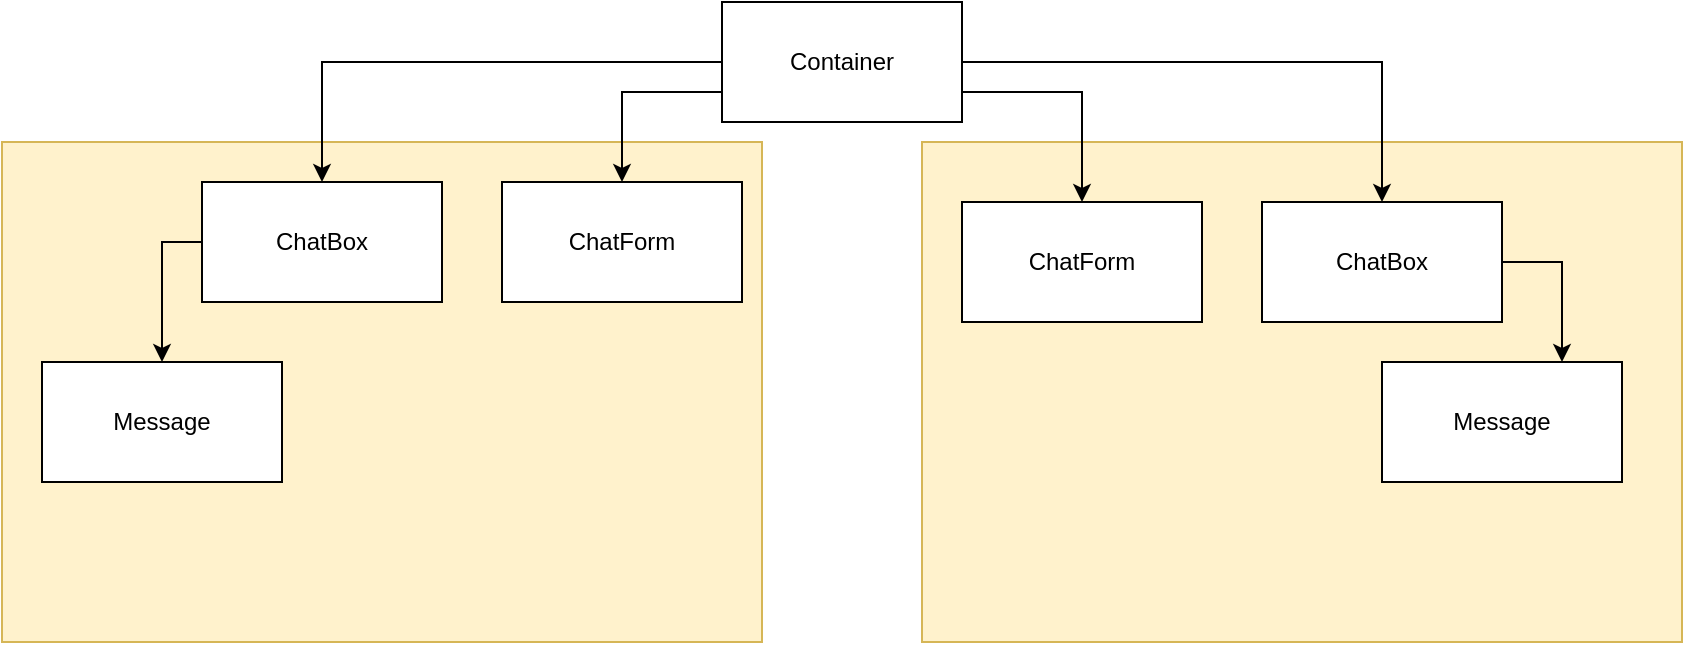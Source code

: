 <mxfile version="20.0.4" type="device"><diagram id="AGiLF8CTOKwcNi73Cc8x" name="Page-1"><mxGraphModel dx="1888" dy="579" grid="1" gridSize="10" guides="1" tooltips="1" connect="1" arrows="1" fold="1" page="1" pageScale="1" pageWidth="850" pageHeight="1100" math="0" shadow="0"><root><mxCell id="0"/><mxCell id="1" parent="0"/><mxCell id="I6QTTRe3M-OK4wya8Wjh-18" value="" style="rounded=0;whiteSpace=wrap;html=1;fillColor=#fff2cc;strokeColor=#d6b656;" vertex="1" parent="1"><mxGeometry x="340" y="280" width="380" height="250" as="geometry"/></mxCell><mxCell id="I6QTTRe3M-OK4wya8Wjh-17" value="" style="rounded=0;whiteSpace=wrap;html=1;fillColor=#fff2cc;strokeColor=#d6b656;" vertex="1" parent="1"><mxGeometry x="-120" y="280" width="380" height="250" as="geometry"/></mxCell><mxCell id="I6QTTRe3M-OK4wya8Wjh-7" style="edgeStyle=orthogonalEdgeStyle;rounded=0;orthogonalLoop=1;jettySize=auto;html=1;exitX=1;exitY=0.5;exitDx=0;exitDy=0;entryX=0.5;entryY=0;entryDx=0;entryDy=0;" edge="1" parent="1" source="I6QTTRe3M-OK4wya8Wjh-1" target="I6QTTRe3M-OK4wya8Wjh-4"><mxGeometry relative="1" as="geometry"><mxPoint x="340" y="250" as="sourcePoint"/></mxGeometry></mxCell><mxCell id="I6QTTRe3M-OK4wya8Wjh-8" style="edgeStyle=orthogonalEdgeStyle;rounded=0;orthogonalLoop=1;jettySize=auto;html=1;exitX=1;exitY=0.75;exitDx=0;exitDy=0;" edge="1" parent="1" source="I6QTTRe3M-OK4wya8Wjh-1" target="I6QTTRe3M-OK4wya8Wjh-3"><mxGeometry relative="1" as="geometry"><mxPoint x="340" y="265" as="sourcePoint"/></mxGeometry></mxCell><mxCell id="I6QTTRe3M-OK4wya8Wjh-14" style="edgeStyle=orthogonalEdgeStyle;rounded=0;orthogonalLoop=1;jettySize=auto;html=1;exitX=0;exitY=0.75;exitDx=0;exitDy=0;entryX=0.5;entryY=0;entryDx=0;entryDy=0;" edge="1" parent="1" source="I6QTTRe3M-OK4wya8Wjh-1" target="I6QTTRe3M-OK4wya8Wjh-10"><mxGeometry relative="1" as="geometry"><mxPoint x="280" y="255" as="sourcePoint"/></mxGeometry></mxCell><mxCell id="I6QTTRe3M-OK4wya8Wjh-15" style="edgeStyle=orthogonalEdgeStyle;rounded=0;orthogonalLoop=1;jettySize=auto;html=1;exitX=0;exitY=0.5;exitDx=0;exitDy=0;entryX=0.5;entryY=0;entryDx=0;entryDy=0;" edge="1" parent="1" source="I6QTTRe3M-OK4wya8Wjh-1" target="I6QTTRe3M-OK4wya8Wjh-12"><mxGeometry relative="1" as="geometry"><mxPoint x="280" y="240" as="sourcePoint"/></mxGeometry></mxCell><mxCell id="I6QTTRe3M-OK4wya8Wjh-1" value="Container" style="rounded=0;whiteSpace=wrap;html=1;" vertex="1" parent="1"><mxGeometry x="240" y="210" width="120" height="60" as="geometry"/></mxCell><mxCell id="I6QTTRe3M-OK4wya8Wjh-2" value="Message" style="rounded=0;whiteSpace=wrap;html=1;" vertex="1" parent="1"><mxGeometry x="570" y="390" width="120" height="60" as="geometry"/></mxCell><mxCell id="I6QTTRe3M-OK4wya8Wjh-3" value="ChatForm" style="rounded=0;whiteSpace=wrap;html=1;" vertex="1" parent="1"><mxGeometry x="360" y="310" width="120" height="60" as="geometry"/></mxCell><mxCell id="I6QTTRe3M-OK4wya8Wjh-5" style="edgeStyle=orthogonalEdgeStyle;rounded=0;orthogonalLoop=1;jettySize=auto;html=1;exitX=1;exitY=0.5;exitDx=0;exitDy=0;entryX=0.75;entryY=0;entryDx=0;entryDy=0;" edge="1" parent="1" source="I6QTTRe3M-OK4wya8Wjh-4" target="I6QTTRe3M-OK4wya8Wjh-2"><mxGeometry relative="1" as="geometry"/></mxCell><mxCell id="I6QTTRe3M-OK4wya8Wjh-4" value="ChatBox" style="rounded=0;whiteSpace=wrap;html=1;" vertex="1" parent="1"><mxGeometry x="510" y="310" width="120" height="60" as="geometry"/></mxCell><mxCell id="I6QTTRe3M-OK4wya8Wjh-9" value="Message" style="rounded=0;whiteSpace=wrap;html=1;" vertex="1" parent="1"><mxGeometry x="-100" y="390" width="120" height="60" as="geometry"/></mxCell><mxCell id="I6QTTRe3M-OK4wya8Wjh-10" value="ChatForm" style="rounded=0;whiteSpace=wrap;html=1;" vertex="1" parent="1"><mxGeometry x="130" y="300" width="120" height="60" as="geometry"/></mxCell><mxCell id="I6QTTRe3M-OK4wya8Wjh-16" style="edgeStyle=orthogonalEdgeStyle;rounded=0;orthogonalLoop=1;jettySize=auto;html=1;exitX=0;exitY=0.5;exitDx=0;exitDy=0;entryX=0.5;entryY=0;entryDx=0;entryDy=0;" edge="1" parent="1" source="I6QTTRe3M-OK4wya8Wjh-12" target="I6QTTRe3M-OK4wya8Wjh-9"><mxGeometry relative="1" as="geometry"/></mxCell><mxCell id="I6QTTRe3M-OK4wya8Wjh-12" value="ChatBox" style="rounded=0;whiteSpace=wrap;html=1;" vertex="1" parent="1"><mxGeometry x="-20" y="300" width="120" height="60" as="geometry"/></mxCell></root></mxGraphModel></diagram></mxfile>